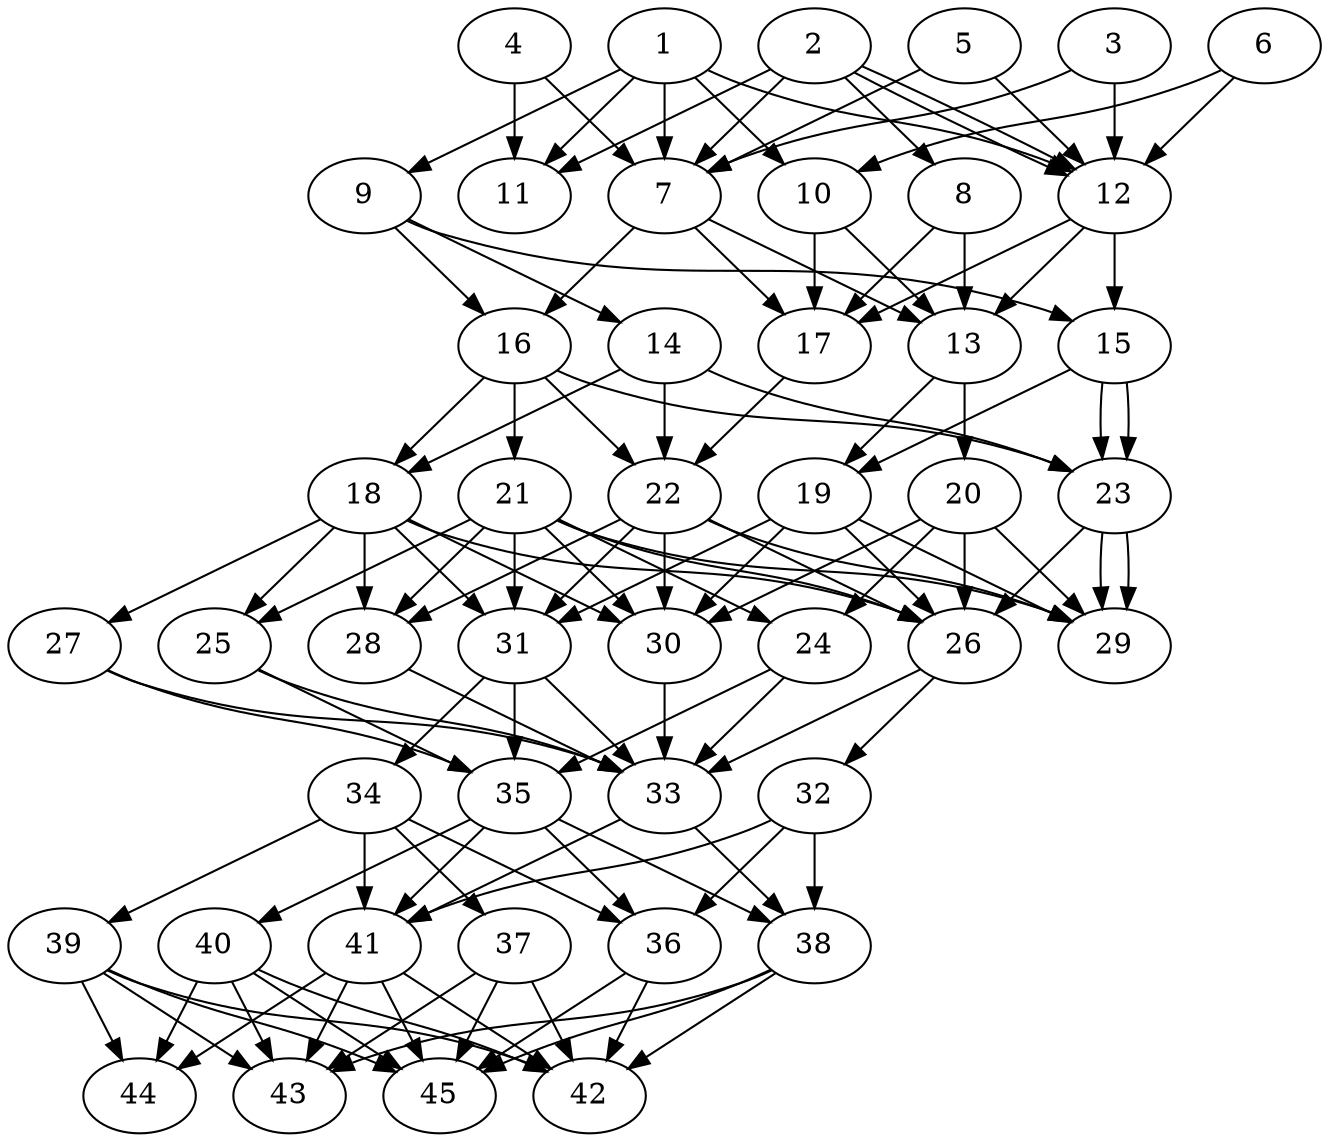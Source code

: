 // DAG automatically generated by daggen at Thu Oct  3 14:07:24 2019
// ./daggen --dot -n 45 --ccr 0.5 --fat 0.5 --regular 0.5 --density 0.9 --mindata 5242880 --maxdata 52428800 
digraph G {
  1 [size="31571968", alpha="0.06", expect_size="15785984"] 
  1 -> 7 [size ="15785984"]
  1 -> 9 [size ="15785984"]
  1 -> 10 [size ="15785984"]
  1 -> 11 [size ="15785984"]
  1 -> 12 [size ="15785984"]
  2 [size="28520448", alpha="0.05", expect_size="14260224"] 
  2 -> 7 [size ="14260224"]
  2 -> 8 [size ="14260224"]
  2 -> 11 [size ="14260224"]
  2 -> 12 [size ="14260224"]
  2 -> 12 [size ="14260224"]
  3 [size="52684800", alpha="0.06", expect_size="26342400"] 
  3 -> 7 [size ="26342400"]
  3 -> 12 [size ="26342400"]
  4 [size="85260288", alpha="0.03", expect_size="42630144"] 
  4 -> 7 [size ="42630144"]
  4 -> 11 [size ="42630144"]
  5 [size="28706816", alpha="0.09", expect_size="14353408"] 
  5 -> 7 [size ="14353408"]
  5 -> 12 [size ="14353408"]
  6 [size="57368576", alpha="0.11", expect_size="28684288"] 
  6 -> 10 [size ="28684288"]
  6 -> 12 [size ="28684288"]
  7 [size="78176256", alpha="0.12", expect_size="39088128"] 
  7 -> 13 [size ="39088128"]
  7 -> 16 [size ="39088128"]
  7 -> 17 [size ="39088128"]
  8 [size="93253632", alpha="0.05", expect_size="46626816"] 
  8 -> 13 [size ="46626816"]
  8 -> 17 [size ="46626816"]
  9 [size="60925952", alpha="0.15", expect_size="30462976"] 
  9 -> 14 [size ="30462976"]
  9 -> 15 [size ="30462976"]
  9 -> 16 [size ="30462976"]
  10 [size="56553472", alpha="0.07", expect_size="28276736"] 
  10 -> 13 [size ="28276736"]
  10 -> 17 [size ="28276736"]
  11 [size="51394560", alpha="0.17", expect_size="25697280"] 
  12 [size="80199680", alpha="0.06", expect_size="40099840"] 
  12 -> 13 [size ="40099840"]
  12 -> 15 [size ="40099840"]
  12 -> 17 [size ="40099840"]
  13 [size="101767168", alpha="0.12", expect_size="50883584"] 
  13 -> 19 [size ="50883584"]
  13 -> 20 [size ="50883584"]
  14 [size="33642496", alpha="0.04", expect_size="16821248"] 
  14 -> 18 [size ="16821248"]
  14 -> 22 [size ="16821248"]
  14 -> 23 [size ="16821248"]
  15 [size="46022656", alpha="0.11", expect_size="23011328"] 
  15 -> 19 [size ="23011328"]
  15 -> 23 [size ="23011328"]
  15 -> 23 [size ="23011328"]
  16 [size="86384640", alpha="0.20", expect_size="43192320"] 
  16 -> 18 [size ="43192320"]
  16 -> 21 [size ="43192320"]
  16 -> 22 [size ="43192320"]
  16 -> 23 [size ="43192320"]
  17 [size="44308480", alpha="0.10", expect_size="22154240"] 
  17 -> 22 [size ="22154240"]
  18 [size="101955584", alpha="0.08", expect_size="50977792"] 
  18 -> 25 [size ="50977792"]
  18 -> 26 [size ="50977792"]
  18 -> 27 [size ="50977792"]
  18 -> 28 [size ="50977792"]
  18 -> 30 [size ="50977792"]
  18 -> 31 [size ="50977792"]
  19 [size="32466944", alpha="0.13", expect_size="16233472"] 
  19 -> 26 [size ="16233472"]
  19 -> 29 [size ="16233472"]
  19 -> 30 [size ="16233472"]
  19 -> 31 [size ="16233472"]
  20 [size="10711040", alpha="0.04", expect_size="5355520"] 
  20 -> 24 [size ="5355520"]
  20 -> 26 [size ="5355520"]
  20 -> 29 [size ="5355520"]
  20 -> 30 [size ="5355520"]
  21 [size="43728896", alpha="0.19", expect_size="21864448"] 
  21 -> 24 [size ="21864448"]
  21 -> 25 [size ="21864448"]
  21 -> 26 [size ="21864448"]
  21 -> 28 [size ="21864448"]
  21 -> 29 [size ="21864448"]
  21 -> 30 [size ="21864448"]
  21 -> 31 [size ="21864448"]
  22 [size="29167616", alpha="0.18", expect_size="14583808"] 
  22 -> 26 [size ="14583808"]
  22 -> 28 [size ="14583808"]
  22 -> 29 [size ="14583808"]
  22 -> 30 [size ="14583808"]
  22 -> 31 [size ="14583808"]
  23 [size="58847232", alpha="0.06", expect_size="29423616"] 
  23 -> 26 [size ="29423616"]
  23 -> 29 [size ="29423616"]
  23 -> 29 [size ="29423616"]
  24 [size="20262912", alpha="0.10", expect_size="10131456"] 
  24 -> 33 [size ="10131456"]
  24 -> 35 [size ="10131456"]
  25 [size="38010880", alpha="0.18", expect_size="19005440"] 
  25 -> 33 [size ="19005440"]
  25 -> 35 [size ="19005440"]
  26 [size="88393728", alpha="0.15", expect_size="44196864"] 
  26 -> 32 [size ="44196864"]
  26 -> 33 [size ="44196864"]
  27 [size="88285184", alpha="0.07", expect_size="44142592"] 
  27 -> 33 [size ="44142592"]
  27 -> 35 [size ="44142592"]
  28 [size="42080256", alpha="0.17", expect_size="21040128"] 
  28 -> 33 [size ="21040128"]
  29 [size="79489024", alpha="0.17", expect_size="39744512"] 
  30 [size="46729216", alpha="0.07", expect_size="23364608"] 
  30 -> 33 [size ="23364608"]
  31 [size="64827392", alpha="0.06", expect_size="32413696"] 
  31 -> 33 [size ="32413696"]
  31 -> 34 [size ="32413696"]
  31 -> 35 [size ="32413696"]
  32 [size="60495872", alpha="0.19", expect_size="30247936"] 
  32 -> 36 [size ="30247936"]
  32 -> 38 [size ="30247936"]
  32 -> 41 [size ="30247936"]
  33 [size="51771392", alpha="0.12", expect_size="25885696"] 
  33 -> 38 [size ="25885696"]
  33 -> 41 [size ="25885696"]
  34 [size="80857088", alpha="0.10", expect_size="40428544"] 
  34 -> 36 [size ="40428544"]
  34 -> 37 [size ="40428544"]
  34 -> 39 [size ="40428544"]
  34 -> 41 [size ="40428544"]
  35 [size="33781760", alpha="0.15", expect_size="16890880"] 
  35 -> 36 [size ="16890880"]
  35 -> 38 [size ="16890880"]
  35 -> 40 [size ="16890880"]
  35 -> 41 [size ="16890880"]
  36 [size="23142400", alpha="0.16", expect_size="11571200"] 
  36 -> 42 [size ="11571200"]
  36 -> 45 [size ="11571200"]
  37 [size="95821824", alpha="0.05", expect_size="47910912"] 
  37 -> 42 [size ="47910912"]
  37 -> 43 [size ="47910912"]
  37 -> 45 [size ="47910912"]
  38 [size="36395008", alpha="0.13", expect_size="18197504"] 
  38 -> 42 [size ="18197504"]
  38 -> 43 [size ="18197504"]
  38 -> 45 [size ="18197504"]
  39 [size="22003712", alpha="0.05", expect_size="11001856"] 
  39 -> 42 [size ="11001856"]
  39 -> 43 [size ="11001856"]
  39 -> 44 [size ="11001856"]
  39 -> 45 [size ="11001856"]
  40 [size="103088128", alpha="0.18", expect_size="51544064"] 
  40 -> 42 [size ="51544064"]
  40 -> 43 [size ="51544064"]
  40 -> 44 [size ="51544064"]
  40 -> 45 [size ="51544064"]
  41 [size="42600448", alpha="0.17", expect_size="21300224"] 
  41 -> 42 [size ="21300224"]
  41 -> 43 [size ="21300224"]
  41 -> 44 [size ="21300224"]
  41 -> 45 [size ="21300224"]
  42 [size="70197248", alpha="0.01", expect_size="35098624"] 
  43 [size="66846720", alpha="0.15", expect_size="33423360"] 
  44 [size="29462528", alpha="0.11", expect_size="14731264"] 
  45 [size="75573248", alpha="0.12", expect_size="37786624"] 
}
